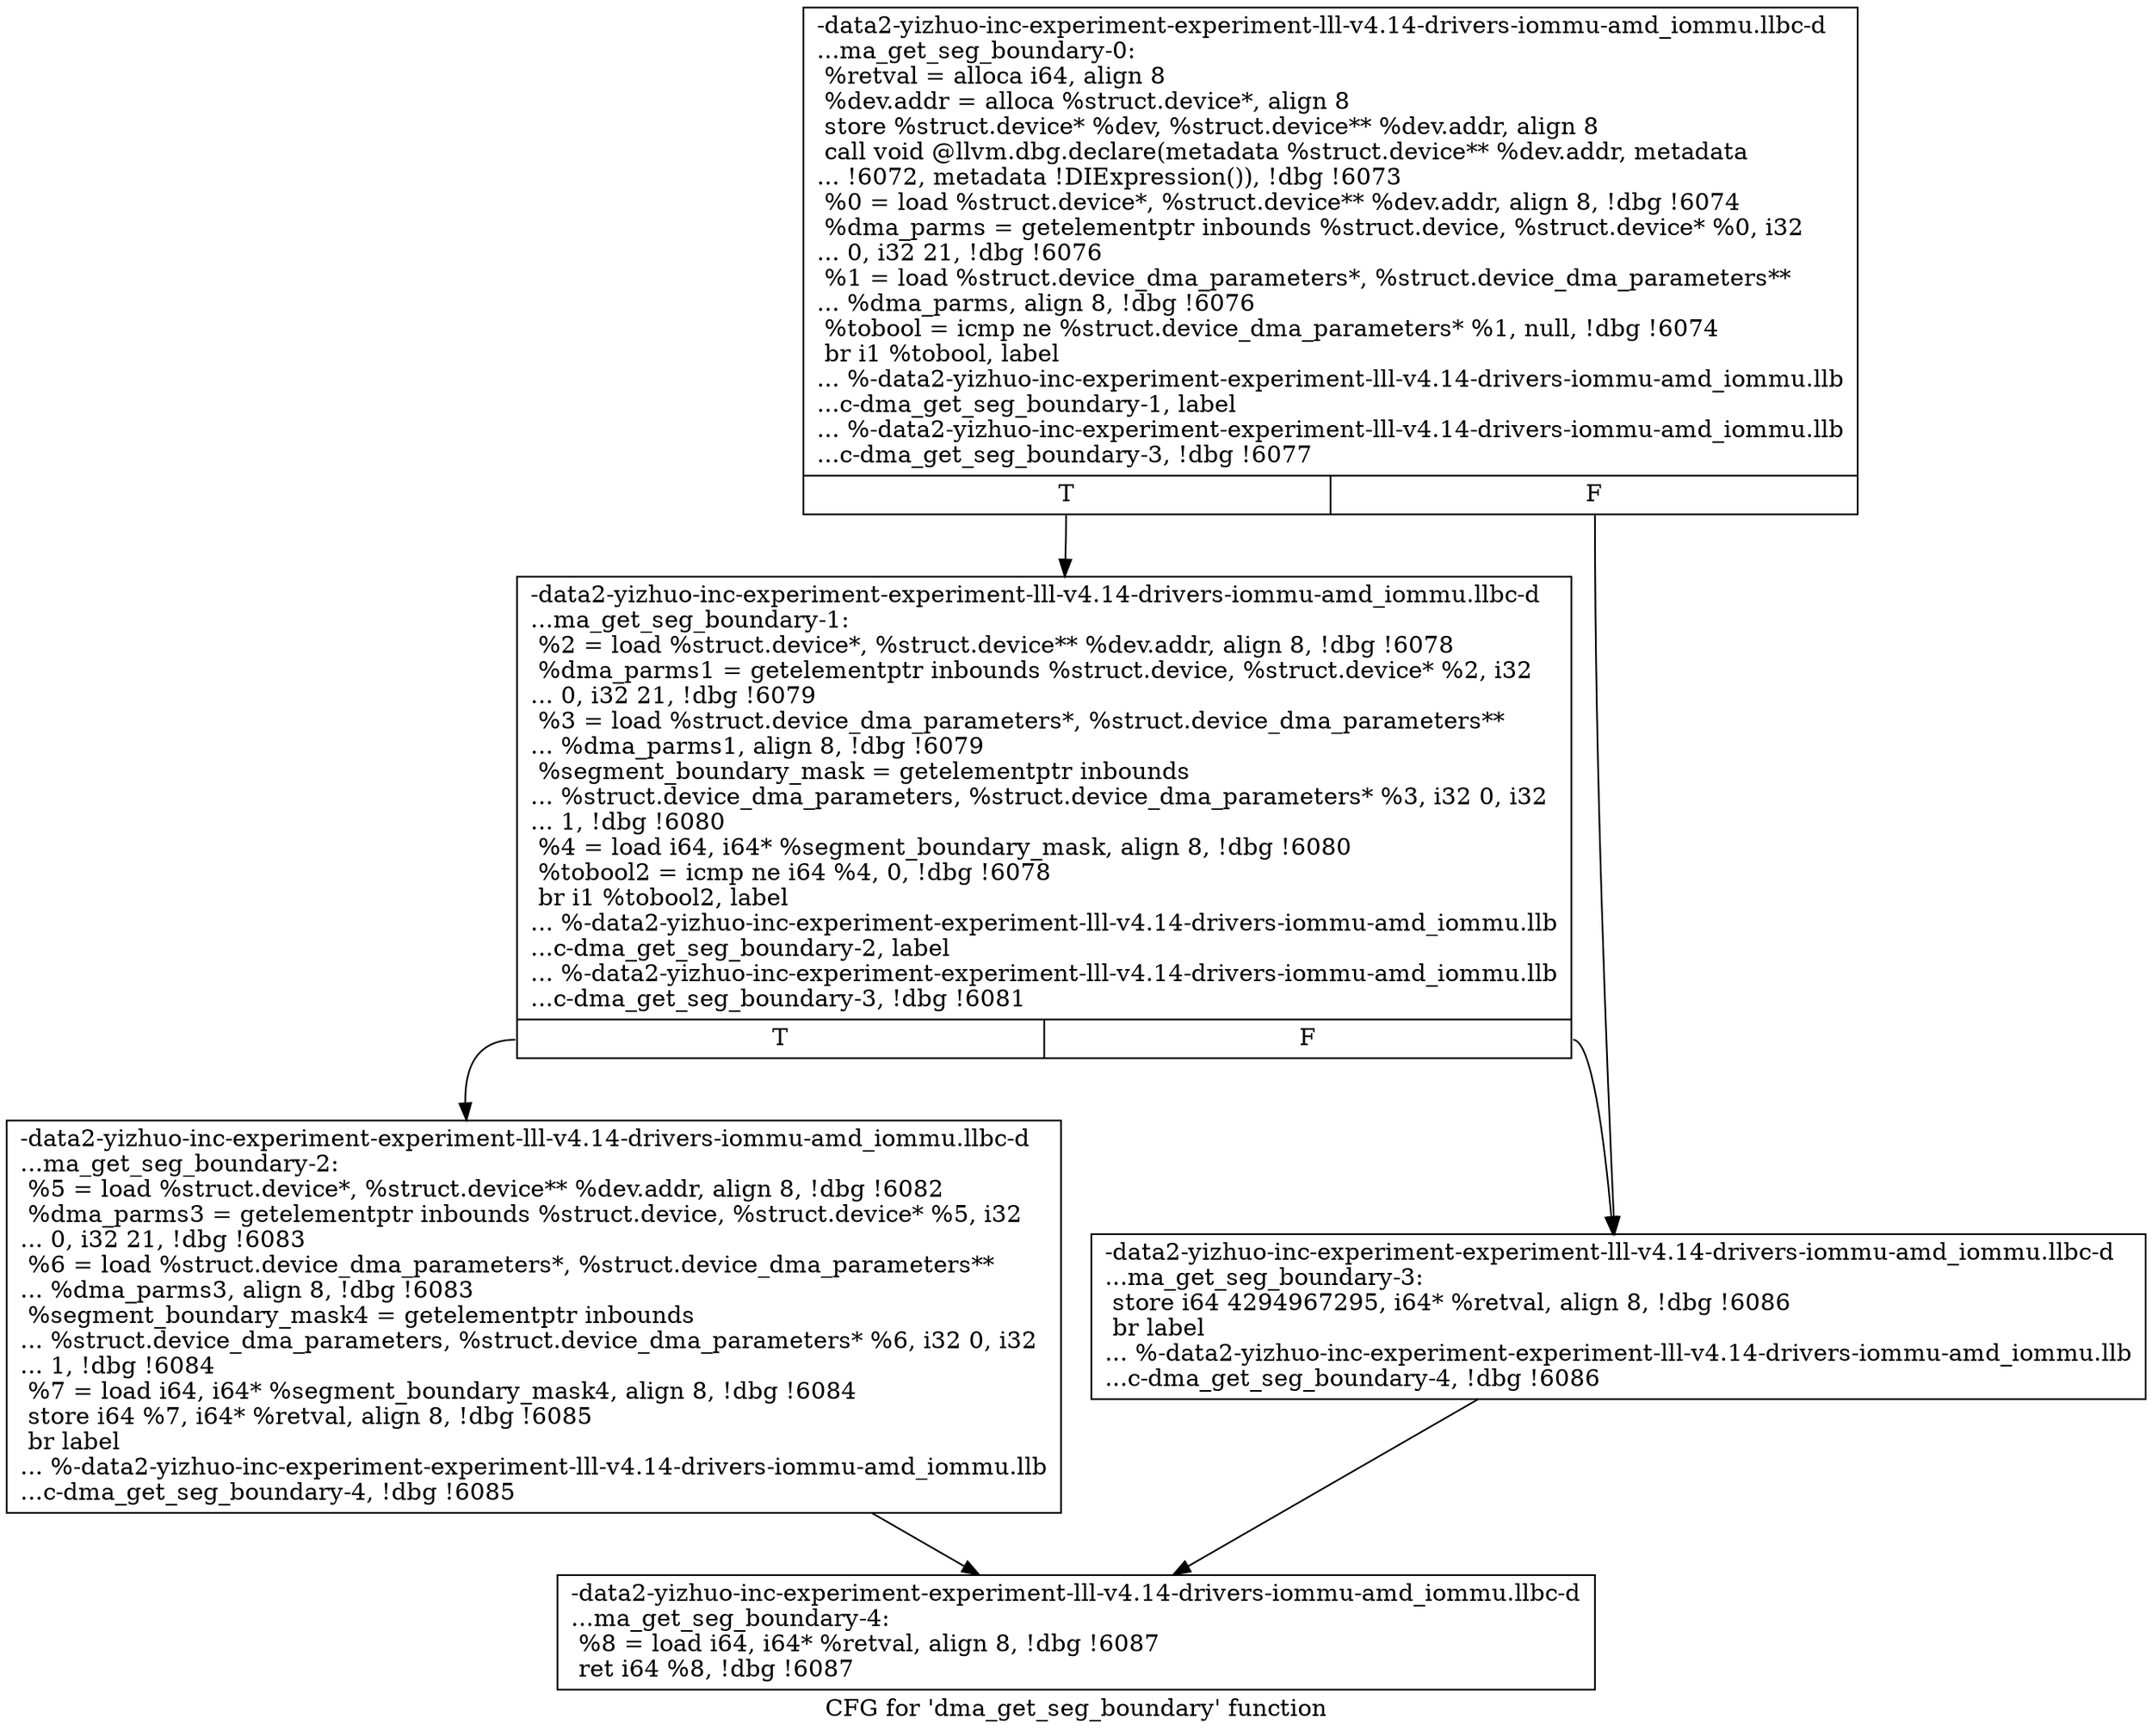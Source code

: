 digraph "CFG for 'dma_get_seg_boundary' function" {
	label="CFG for 'dma_get_seg_boundary' function";

	Node0x561b9496aac0 [shape=record,label="{-data2-yizhuo-inc-experiment-experiment-lll-v4.14-drivers-iommu-amd_iommu.llbc-d\l...ma_get_seg_boundary-0:\l  %retval = alloca i64, align 8\l  %dev.addr = alloca %struct.device*, align 8\l  store %struct.device* %dev, %struct.device** %dev.addr, align 8\l  call void @llvm.dbg.declare(metadata %struct.device** %dev.addr, metadata\l... !6072, metadata !DIExpression()), !dbg !6073\l  %0 = load %struct.device*, %struct.device** %dev.addr, align 8, !dbg !6074\l  %dma_parms = getelementptr inbounds %struct.device, %struct.device* %0, i32\l... 0, i32 21, !dbg !6076\l  %1 = load %struct.device_dma_parameters*, %struct.device_dma_parameters**\l... %dma_parms, align 8, !dbg !6076\l  %tobool = icmp ne %struct.device_dma_parameters* %1, null, !dbg !6074\l  br i1 %tobool, label\l... %-data2-yizhuo-inc-experiment-experiment-lll-v4.14-drivers-iommu-amd_iommu.llb\l...c-dma_get_seg_boundary-1, label\l... %-data2-yizhuo-inc-experiment-experiment-lll-v4.14-drivers-iommu-amd_iommu.llb\l...c-dma_get_seg_boundary-3, !dbg !6077\l|{<s0>T|<s1>F}}"];
	Node0x561b9496aac0:s0 -> Node0x561b9496c110;
	Node0x561b9496aac0:s1 -> Node0x561b9496c1b0;
	Node0x561b9496c110 [shape=record,label="{-data2-yizhuo-inc-experiment-experiment-lll-v4.14-drivers-iommu-amd_iommu.llbc-d\l...ma_get_seg_boundary-1: \l  %2 = load %struct.device*, %struct.device** %dev.addr, align 8, !dbg !6078\l  %dma_parms1 = getelementptr inbounds %struct.device, %struct.device* %2, i32\l... 0, i32 21, !dbg !6079\l  %3 = load %struct.device_dma_parameters*, %struct.device_dma_parameters**\l... %dma_parms1, align 8, !dbg !6079\l  %segment_boundary_mask = getelementptr inbounds\l... %struct.device_dma_parameters, %struct.device_dma_parameters* %3, i32 0, i32\l... 1, !dbg !6080\l  %4 = load i64, i64* %segment_boundary_mask, align 8, !dbg !6080\l  %tobool2 = icmp ne i64 %4, 0, !dbg !6078\l  br i1 %tobool2, label\l... %-data2-yizhuo-inc-experiment-experiment-lll-v4.14-drivers-iommu-amd_iommu.llb\l...c-dma_get_seg_boundary-2, label\l... %-data2-yizhuo-inc-experiment-experiment-lll-v4.14-drivers-iommu-amd_iommu.llb\l...c-dma_get_seg_boundary-3, !dbg !6081\l|{<s0>T|<s1>F}}"];
	Node0x561b9496c110:s0 -> Node0x561b9496c160;
	Node0x561b9496c110:s1 -> Node0x561b9496c1b0;
	Node0x561b9496c160 [shape=record,label="{-data2-yizhuo-inc-experiment-experiment-lll-v4.14-drivers-iommu-amd_iommu.llbc-d\l...ma_get_seg_boundary-2: \l  %5 = load %struct.device*, %struct.device** %dev.addr, align 8, !dbg !6082\l  %dma_parms3 = getelementptr inbounds %struct.device, %struct.device* %5, i32\l... 0, i32 21, !dbg !6083\l  %6 = load %struct.device_dma_parameters*, %struct.device_dma_parameters**\l... %dma_parms3, align 8, !dbg !6083\l  %segment_boundary_mask4 = getelementptr inbounds\l... %struct.device_dma_parameters, %struct.device_dma_parameters* %6, i32 0, i32\l... 1, !dbg !6084\l  %7 = load i64, i64* %segment_boundary_mask4, align 8, !dbg !6084\l  store i64 %7, i64* %retval, align 8, !dbg !6085\l  br label\l... %-data2-yizhuo-inc-experiment-experiment-lll-v4.14-drivers-iommu-amd_iommu.llb\l...c-dma_get_seg_boundary-4, !dbg !6085\l}"];
	Node0x561b9496c160 -> Node0x561b9496c200;
	Node0x561b9496c1b0 [shape=record,label="{-data2-yizhuo-inc-experiment-experiment-lll-v4.14-drivers-iommu-amd_iommu.llbc-d\l...ma_get_seg_boundary-3: \l  store i64 4294967295, i64* %retval, align 8, !dbg !6086\l  br label\l... %-data2-yizhuo-inc-experiment-experiment-lll-v4.14-drivers-iommu-amd_iommu.llb\l...c-dma_get_seg_boundary-4, !dbg !6086\l}"];
	Node0x561b9496c1b0 -> Node0x561b9496c200;
	Node0x561b9496c200 [shape=record,label="{-data2-yizhuo-inc-experiment-experiment-lll-v4.14-drivers-iommu-amd_iommu.llbc-d\l...ma_get_seg_boundary-4: \l  %8 = load i64, i64* %retval, align 8, !dbg !6087\l  ret i64 %8, !dbg !6087\l}"];
}
